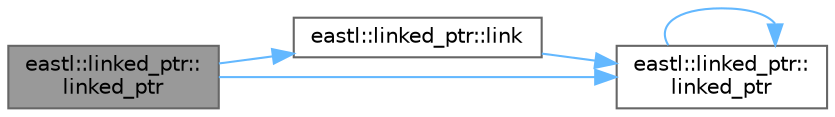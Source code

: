 digraph "eastl::linked_ptr::linked_ptr"
{
 // LATEX_PDF_SIZE
  bgcolor="transparent";
  edge [fontname=Helvetica,fontsize=10,labelfontname=Helvetica,labelfontsize=10];
  node [fontname=Helvetica,fontsize=10,shape=box,height=0.2,width=0.4];
  rankdir="LR";
  Node1 [id="Node000001",label="eastl::linked_ptr::\llinked_ptr",height=0.2,width=0.4,color="gray40", fillcolor="grey60", style="filled", fontcolor="black",tooltip=" "];
  Node1 -> Node2 [id="edge5_Node000001_Node000002",color="steelblue1",style="solid",tooltip=" "];
  Node2 [id="Node000002",label="eastl::linked_ptr::link",height=0.2,width=0.4,color="grey40", fillcolor="white", style="filled",URL="$classeastl_1_1linked__ptr.html#afe0da5bc9ff344b74ebb18df767d82bb",tooltip="The owned pointer."];
  Node2 -> Node3 [id="edge6_Node000002_Node000003",color="steelblue1",style="solid",tooltip=" "];
  Node3 [id="Node000003",label="eastl::linked_ptr::\llinked_ptr",height=0.2,width=0.4,color="grey40", fillcolor="white", style="filled",URL="$classeastl_1_1linked__ptr.html#a8ea295ed847b48ec359360c0e28bab91",tooltip=" "];
  Node3 -> Node3 [id="edge7_Node000003_Node000003",color="steelblue1",style="solid",tooltip=" "];
  Node1 -> Node3 [id="edge8_Node000001_Node000003",color="steelblue1",style="solid",tooltip=" "];
}
